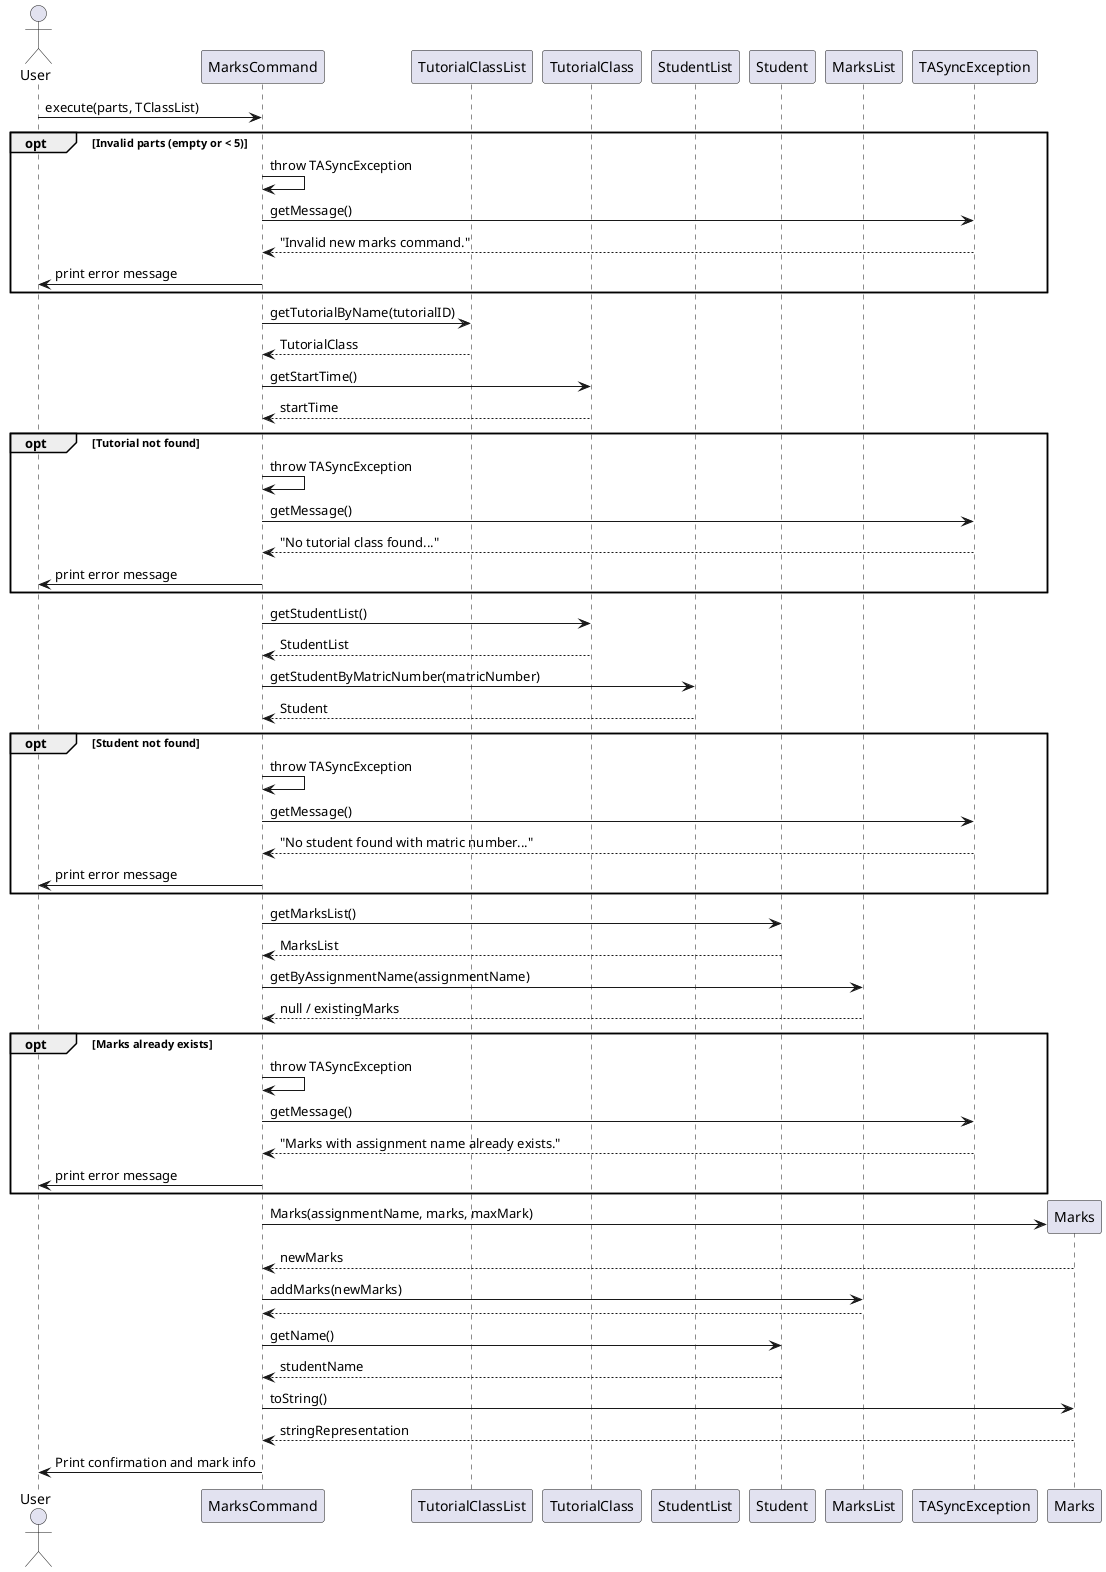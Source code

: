@startuml
actor User
participant "MarksCommand" as MarksCommand
participant "TutorialClassList" as TClassList
participant "TutorialClass" as TClass
participant "StudentList" as SList
participant "Student" as Student
participant "MarksList" as MList
participant "TASyncException" as TASyncEx

User -> MarksCommand : execute(parts, TClassList)

opt Invalid parts (empty or < 5)
    MarksCommand -> MarksCommand : throw TASyncException
    MarksCommand -> TASyncEx : getMessage()
    TASyncEx --> MarksCommand : "Invalid new marks command."
    MarksCommand -> User : print error message
end

MarksCommand -> TClassList : getTutorialByName(tutorialID)
TClassList --> MarksCommand : TutorialClass

MarksCommand -> TClass : getStartTime()
TClass --> MarksCommand : startTime

opt Tutorial not found
    MarksCommand -> MarksCommand : throw TASyncException
    MarksCommand -> TASyncEx : getMessage()
    TASyncEx --> MarksCommand : "No tutorial class found..."
    MarksCommand -> User : print error message
end

MarksCommand -> TClass : getStudentList()
TClass --> MarksCommand : StudentList

MarksCommand -> SList : getStudentByMatricNumber(matricNumber)
SList --> MarksCommand : Student

opt Student not found
    MarksCommand -> MarksCommand : throw TASyncException
    MarksCommand -> TASyncEx : getMessage()
    TASyncEx --> MarksCommand : "No student found with matric number..."
    MarksCommand -> User : print error message
end

MarksCommand -> Student : getMarksList()
Student --> MarksCommand : MarksList

MarksCommand -> MList : getByAssignmentName(assignmentName)
MList --> MarksCommand : null / existingMarks

opt Marks already exists
    MarksCommand -> MarksCommand : throw TASyncException
    MarksCommand -> TASyncEx : getMessage()
    TASyncEx --> MarksCommand : "Marks with assignment name already exists."
    MarksCommand -> User : print error message
end

create Marks
MarksCommand -> Marks : Marks(assignmentName, marks, maxMark)
Marks --> MarksCommand : newMarks

MarksCommand -> MList : addMarks(newMarks)
MList --> MarksCommand

MarksCommand -> Student : getName()
Student --> MarksCommand : studentName

MarksCommand -> Marks : toString()
Marks --> MarksCommand : stringRepresentation

MarksCommand -> User : Print confirmation and mark info
@enduml
